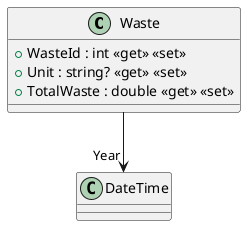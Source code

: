 @startuml
class Waste {
    + WasteId : int <<get>> <<set>>
    + Unit : string? <<get>> <<set>>
    + TotalWaste : double <<get>> <<set>>
}
Waste --> "Year" DateTime
@enduml
